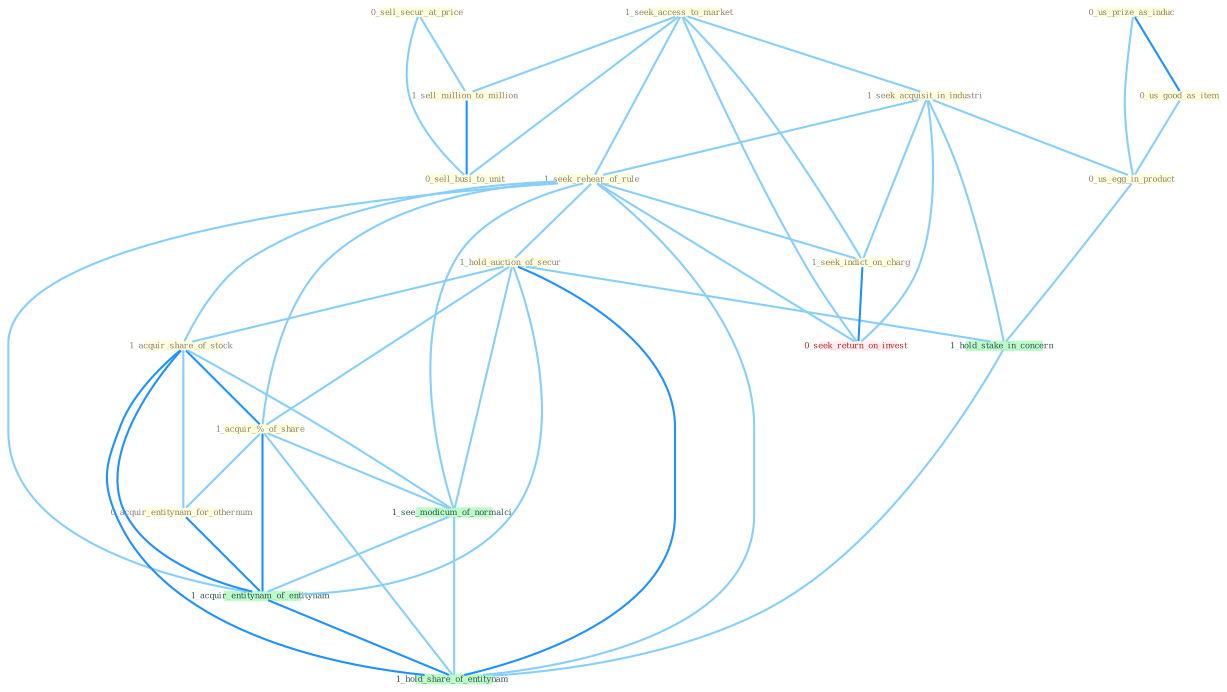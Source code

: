 Graph G{ 
    node
    [shape=polygon,style=filled,width=.5,height=.06,color="#BDFCC9",fixedsize=true,fontsize=4,
    fontcolor="#2f4f4f"];
    {node
    [color="#ffffe0", fontcolor="#8b7d6b"] "0_sell_secur_at_price " "0_us_prize_as_induc " "1_seek_access_to_market " "1_seek_acquisit_in_industri " "1_sell_million_to_million " "0_us_good_as_item " "1_seek_rehear_of_rule " "0_sell_busi_to_unit " "1_hold_auction_of_secur " "1_seek_indict_on_charg " "1_acquir_share_of_stock " "0_us_egg_in_product " "1_acquir_%_of_share " "0_acquir_entitynam_for_othernum "}
{node [color="#fff0f5", fontcolor="#b22222"] "0_seek_return_on_invest "}
edge [color="#B0E2FF"];

	"0_sell_secur_at_price " -- "1_sell_million_to_million " [w="1", color="#87cefa" ];
	"0_sell_secur_at_price " -- "0_sell_busi_to_unit " [w="1", color="#87cefa" ];
	"0_us_prize_as_induc " -- "0_us_good_as_item " [w="2", color="#1e90ff" , len=0.8];
	"0_us_prize_as_induc " -- "0_us_egg_in_product " [w="1", color="#87cefa" ];
	"1_seek_access_to_market " -- "1_seek_acquisit_in_industri " [w="1", color="#87cefa" ];
	"1_seek_access_to_market " -- "1_sell_million_to_million " [w="1", color="#87cefa" ];
	"1_seek_access_to_market " -- "1_seek_rehear_of_rule " [w="1", color="#87cefa" ];
	"1_seek_access_to_market " -- "0_sell_busi_to_unit " [w="1", color="#87cefa" ];
	"1_seek_access_to_market " -- "1_seek_indict_on_charg " [w="1", color="#87cefa" ];
	"1_seek_access_to_market " -- "0_seek_return_on_invest " [w="1", color="#87cefa" ];
	"1_seek_acquisit_in_industri " -- "1_seek_rehear_of_rule " [w="1", color="#87cefa" ];
	"1_seek_acquisit_in_industri " -- "1_seek_indict_on_charg " [w="1", color="#87cefa" ];
	"1_seek_acquisit_in_industri " -- "0_us_egg_in_product " [w="1", color="#87cefa" ];
	"1_seek_acquisit_in_industri " -- "1_hold_stake_in_concern " [w="1", color="#87cefa" ];
	"1_seek_acquisit_in_industri " -- "0_seek_return_on_invest " [w="1", color="#87cefa" ];
	"1_sell_million_to_million " -- "0_sell_busi_to_unit " [w="2", color="#1e90ff" , len=0.8];
	"0_us_good_as_item " -- "0_us_egg_in_product " [w="1", color="#87cefa" ];
	"1_seek_rehear_of_rule " -- "1_hold_auction_of_secur " [w="1", color="#87cefa" ];
	"1_seek_rehear_of_rule " -- "1_seek_indict_on_charg " [w="1", color="#87cefa" ];
	"1_seek_rehear_of_rule " -- "1_acquir_share_of_stock " [w="1", color="#87cefa" ];
	"1_seek_rehear_of_rule " -- "1_acquir_%_of_share " [w="1", color="#87cefa" ];
	"1_seek_rehear_of_rule " -- "0_seek_return_on_invest " [w="1", color="#87cefa" ];
	"1_seek_rehear_of_rule " -- "1_see_modicum_of_normalci " [w="1", color="#87cefa" ];
	"1_seek_rehear_of_rule " -- "1_acquir_entitynam_of_entitynam " [w="1", color="#87cefa" ];
	"1_seek_rehear_of_rule " -- "1_hold_share_of_entitynam " [w="1", color="#87cefa" ];
	"1_hold_auction_of_secur " -- "1_acquir_share_of_stock " [w="1", color="#87cefa" ];
	"1_hold_auction_of_secur " -- "1_acquir_%_of_share " [w="1", color="#87cefa" ];
	"1_hold_auction_of_secur " -- "1_hold_stake_in_concern " [w="1", color="#87cefa" ];
	"1_hold_auction_of_secur " -- "1_see_modicum_of_normalci " [w="1", color="#87cefa" ];
	"1_hold_auction_of_secur " -- "1_acquir_entitynam_of_entitynam " [w="1", color="#87cefa" ];
	"1_hold_auction_of_secur " -- "1_hold_share_of_entitynam " [w="2", color="#1e90ff" , len=0.8];
	"1_seek_indict_on_charg " -- "0_seek_return_on_invest " [w="2", color="#1e90ff" , len=0.8];
	"1_acquir_share_of_stock " -- "1_acquir_%_of_share " [w="2", color="#1e90ff" , len=0.8];
	"1_acquir_share_of_stock " -- "0_acquir_entitynam_for_othernum " [w="1", color="#87cefa" ];
	"1_acquir_share_of_stock " -- "1_see_modicum_of_normalci " [w="1", color="#87cefa" ];
	"1_acquir_share_of_stock " -- "1_acquir_entitynam_of_entitynam " [w="2", color="#1e90ff" , len=0.8];
	"1_acquir_share_of_stock " -- "1_hold_share_of_entitynam " [w="2", color="#1e90ff" , len=0.8];
	"0_us_egg_in_product " -- "1_hold_stake_in_concern " [w="1", color="#87cefa" ];
	"1_acquir_%_of_share " -- "0_acquir_entitynam_for_othernum " [w="1", color="#87cefa" ];
	"1_acquir_%_of_share " -- "1_see_modicum_of_normalci " [w="1", color="#87cefa" ];
	"1_acquir_%_of_share " -- "1_acquir_entitynam_of_entitynam " [w="2", color="#1e90ff" , len=0.8];
	"1_acquir_%_of_share " -- "1_hold_share_of_entitynam " [w="1", color="#87cefa" ];
	"0_acquir_entitynam_for_othernum " -- "1_acquir_entitynam_of_entitynam " [w="2", color="#1e90ff" , len=0.8];
	"1_hold_stake_in_concern " -- "1_hold_share_of_entitynam " [w="1", color="#87cefa" ];
	"1_see_modicum_of_normalci " -- "1_acquir_entitynam_of_entitynam " [w="1", color="#87cefa" ];
	"1_see_modicum_of_normalci " -- "1_hold_share_of_entitynam " [w="1", color="#87cefa" ];
	"1_acquir_entitynam_of_entitynam " -- "1_hold_share_of_entitynam " [w="2", color="#1e90ff" , len=0.8];
}
